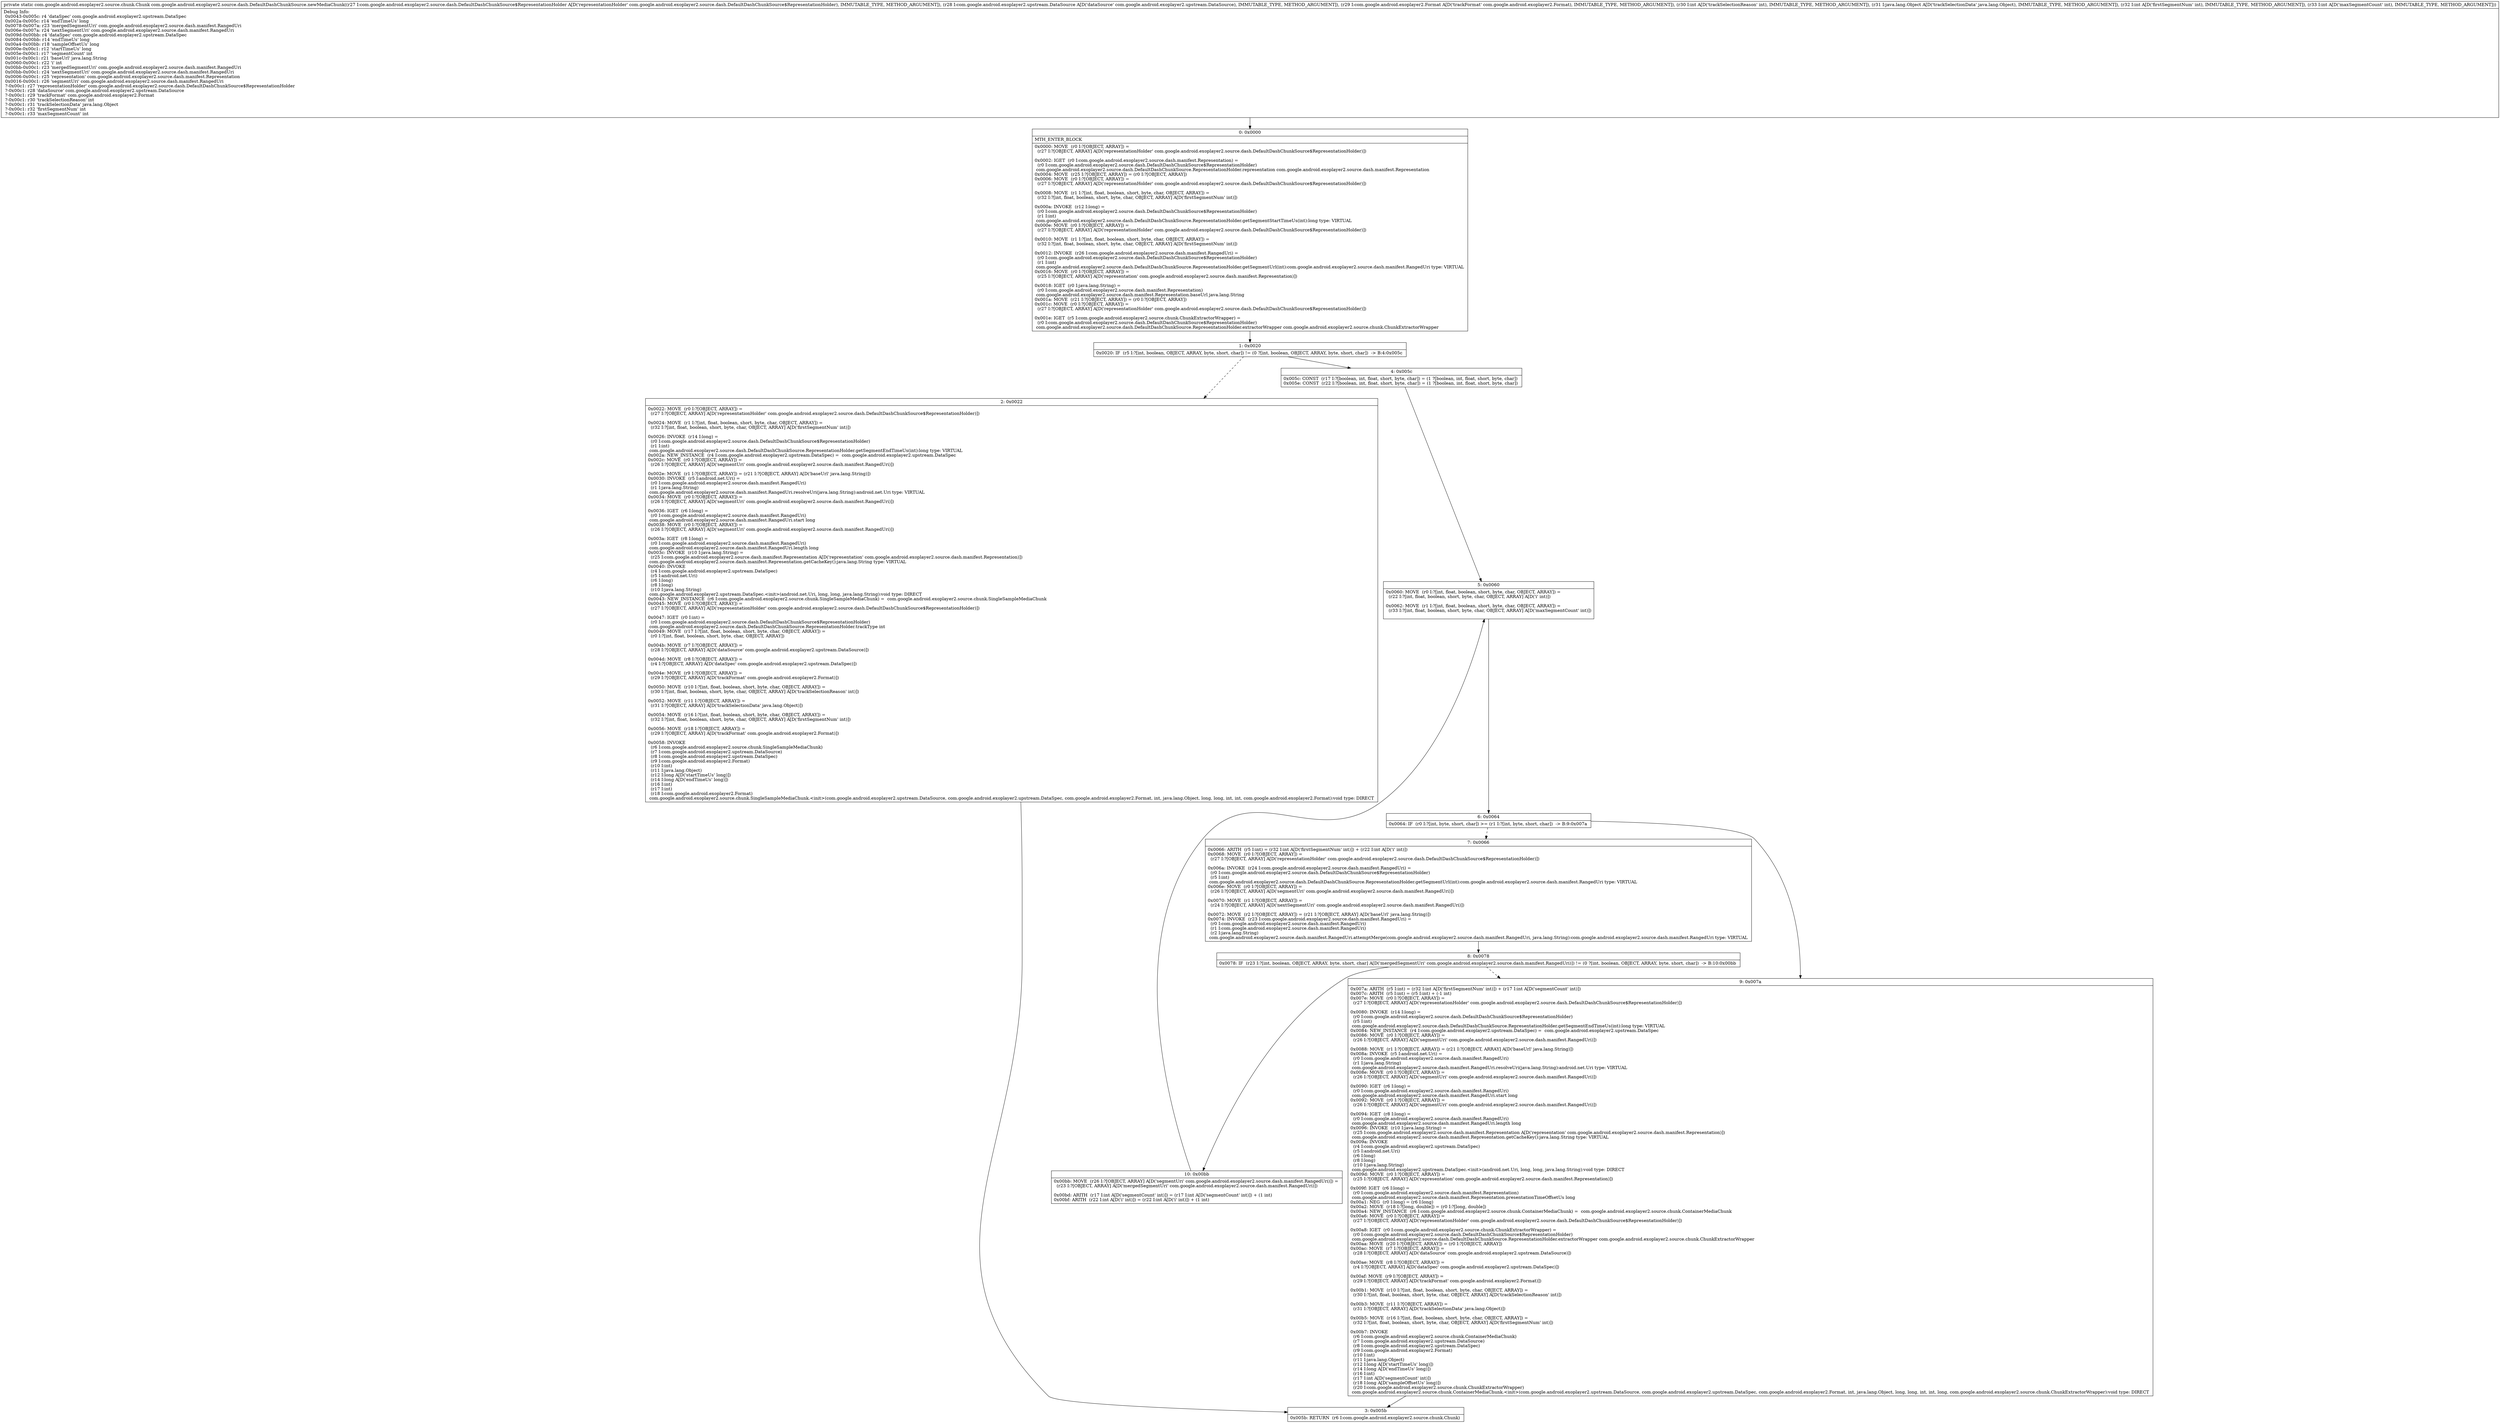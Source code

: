 digraph "CFG forcom.google.android.exoplayer2.source.dash.DefaultDashChunkSource.newMediaChunk(Lcom\/google\/android\/exoplayer2\/source\/dash\/DefaultDashChunkSource$RepresentationHolder;Lcom\/google\/android\/exoplayer2\/upstream\/DataSource;Lcom\/google\/android\/exoplayer2\/Format;ILjava\/lang\/Object;II)Lcom\/google\/android\/exoplayer2\/source\/chunk\/Chunk;" {
Node_0 [shape=record,label="{0\:\ 0x0000|MTH_ENTER_BLOCK\l|0x0000: MOVE  (r0 I:?[OBJECT, ARRAY]) = \l  (r27 I:?[OBJECT, ARRAY] A[D('representationHolder' com.google.android.exoplayer2.source.dash.DefaultDashChunkSource$RepresentationHolder)])\l \l0x0002: IGET  (r0 I:com.google.android.exoplayer2.source.dash.manifest.Representation) = \l  (r0 I:com.google.android.exoplayer2.source.dash.DefaultDashChunkSource$RepresentationHolder)\l com.google.android.exoplayer2.source.dash.DefaultDashChunkSource.RepresentationHolder.representation com.google.android.exoplayer2.source.dash.manifest.Representation \l0x0004: MOVE  (r25 I:?[OBJECT, ARRAY]) = (r0 I:?[OBJECT, ARRAY]) \l0x0006: MOVE  (r0 I:?[OBJECT, ARRAY]) = \l  (r27 I:?[OBJECT, ARRAY] A[D('representationHolder' com.google.android.exoplayer2.source.dash.DefaultDashChunkSource$RepresentationHolder)])\l \l0x0008: MOVE  (r1 I:?[int, float, boolean, short, byte, char, OBJECT, ARRAY]) = \l  (r32 I:?[int, float, boolean, short, byte, char, OBJECT, ARRAY] A[D('firstSegmentNum' int)])\l \l0x000a: INVOKE  (r12 I:long) = \l  (r0 I:com.google.android.exoplayer2.source.dash.DefaultDashChunkSource$RepresentationHolder)\l  (r1 I:int)\l com.google.android.exoplayer2.source.dash.DefaultDashChunkSource.RepresentationHolder.getSegmentStartTimeUs(int):long type: VIRTUAL \l0x000e: MOVE  (r0 I:?[OBJECT, ARRAY]) = \l  (r27 I:?[OBJECT, ARRAY] A[D('representationHolder' com.google.android.exoplayer2.source.dash.DefaultDashChunkSource$RepresentationHolder)])\l \l0x0010: MOVE  (r1 I:?[int, float, boolean, short, byte, char, OBJECT, ARRAY]) = \l  (r32 I:?[int, float, boolean, short, byte, char, OBJECT, ARRAY] A[D('firstSegmentNum' int)])\l \l0x0012: INVOKE  (r26 I:com.google.android.exoplayer2.source.dash.manifest.RangedUri) = \l  (r0 I:com.google.android.exoplayer2.source.dash.DefaultDashChunkSource$RepresentationHolder)\l  (r1 I:int)\l com.google.android.exoplayer2.source.dash.DefaultDashChunkSource.RepresentationHolder.getSegmentUrl(int):com.google.android.exoplayer2.source.dash.manifest.RangedUri type: VIRTUAL \l0x0016: MOVE  (r0 I:?[OBJECT, ARRAY]) = \l  (r25 I:?[OBJECT, ARRAY] A[D('representation' com.google.android.exoplayer2.source.dash.manifest.Representation)])\l \l0x0018: IGET  (r0 I:java.lang.String) = \l  (r0 I:com.google.android.exoplayer2.source.dash.manifest.Representation)\l com.google.android.exoplayer2.source.dash.manifest.Representation.baseUrl java.lang.String \l0x001a: MOVE  (r21 I:?[OBJECT, ARRAY]) = (r0 I:?[OBJECT, ARRAY]) \l0x001c: MOVE  (r0 I:?[OBJECT, ARRAY]) = \l  (r27 I:?[OBJECT, ARRAY] A[D('representationHolder' com.google.android.exoplayer2.source.dash.DefaultDashChunkSource$RepresentationHolder)])\l \l0x001e: IGET  (r5 I:com.google.android.exoplayer2.source.chunk.ChunkExtractorWrapper) = \l  (r0 I:com.google.android.exoplayer2.source.dash.DefaultDashChunkSource$RepresentationHolder)\l com.google.android.exoplayer2.source.dash.DefaultDashChunkSource.RepresentationHolder.extractorWrapper com.google.android.exoplayer2.source.chunk.ChunkExtractorWrapper \l}"];
Node_1 [shape=record,label="{1\:\ 0x0020|0x0020: IF  (r5 I:?[int, boolean, OBJECT, ARRAY, byte, short, char]) != (0 ?[int, boolean, OBJECT, ARRAY, byte, short, char])  \-\> B:4:0x005c \l}"];
Node_2 [shape=record,label="{2\:\ 0x0022|0x0022: MOVE  (r0 I:?[OBJECT, ARRAY]) = \l  (r27 I:?[OBJECT, ARRAY] A[D('representationHolder' com.google.android.exoplayer2.source.dash.DefaultDashChunkSource$RepresentationHolder)])\l \l0x0024: MOVE  (r1 I:?[int, float, boolean, short, byte, char, OBJECT, ARRAY]) = \l  (r32 I:?[int, float, boolean, short, byte, char, OBJECT, ARRAY] A[D('firstSegmentNum' int)])\l \l0x0026: INVOKE  (r14 I:long) = \l  (r0 I:com.google.android.exoplayer2.source.dash.DefaultDashChunkSource$RepresentationHolder)\l  (r1 I:int)\l com.google.android.exoplayer2.source.dash.DefaultDashChunkSource.RepresentationHolder.getSegmentEndTimeUs(int):long type: VIRTUAL \l0x002a: NEW_INSTANCE  (r4 I:com.google.android.exoplayer2.upstream.DataSpec) =  com.google.android.exoplayer2.upstream.DataSpec \l0x002c: MOVE  (r0 I:?[OBJECT, ARRAY]) = \l  (r26 I:?[OBJECT, ARRAY] A[D('segmentUri' com.google.android.exoplayer2.source.dash.manifest.RangedUri)])\l \l0x002e: MOVE  (r1 I:?[OBJECT, ARRAY]) = (r21 I:?[OBJECT, ARRAY] A[D('baseUrl' java.lang.String)]) \l0x0030: INVOKE  (r5 I:android.net.Uri) = \l  (r0 I:com.google.android.exoplayer2.source.dash.manifest.RangedUri)\l  (r1 I:java.lang.String)\l com.google.android.exoplayer2.source.dash.manifest.RangedUri.resolveUri(java.lang.String):android.net.Uri type: VIRTUAL \l0x0034: MOVE  (r0 I:?[OBJECT, ARRAY]) = \l  (r26 I:?[OBJECT, ARRAY] A[D('segmentUri' com.google.android.exoplayer2.source.dash.manifest.RangedUri)])\l \l0x0036: IGET  (r6 I:long) = \l  (r0 I:com.google.android.exoplayer2.source.dash.manifest.RangedUri)\l com.google.android.exoplayer2.source.dash.manifest.RangedUri.start long \l0x0038: MOVE  (r0 I:?[OBJECT, ARRAY]) = \l  (r26 I:?[OBJECT, ARRAY] A[D('segmentUri' com.google.android.exoplayer2.source.dash.manifest.RangedUri)])\l \l0x003a: IGET  (r8 I:long) = \l  (r0 I:com.google.android.exoplayer2.source.dash.manifest.RangedUri)\l com.google.android.exoplayer2.source.dash.manifest.RangedUri.length long \l0x003c: INVOKE  (r10 I:java.lang.String) = \l  (r25 I:com.google.android.exoplayer2.source.dash.manifest.Representation A[D('representation' com.google.android.exoplayer2.source.dash.manifest.Representation)])\l com.google.android.exoplayer2.source.dash.manifest.Representation.getCacheKey():java.lang.String type: VIRTUAL \l0x0040: INVOKE  \l  (r4 I:com.google.android.exoplayer2.upstream.DataSpec)\l  (r5 I:android.net.Uri)\l  (r6 I:long)\l  (r8 I:long)\l  (r10 I:java.lang.String)\l com.google.android.exoplayer2.upstream.DataSpec.\<init\>(android.net.Uri, long, long, java.lang.String):void type: DIRECT \l0x0043: NEW_INSTANCE  (r6 I:com.google.android.exoplayer2.source.chunk.SingleSampleMediaChunk) =  com.google.android.exoplayer2.source.chunk.SingleSampleMediaChunk \l0x0045: MOVE  (r0 I:?[OBJECT, ARRAY]) = \l  (r27 I:?[OBJECT, ARRAY] A[D('representationHolder' com.google.android.exoplayer2.source.dash.DefaultDashChunkSource$RepresentationHolder)])\l \l0x0047: IGET  (r0 I:int) = \l  (r0 I:com.google.android.exoplayer2.source.dash.DefaultDashChunkSource$RepresentationHolder)\l com.google.android.exoplayer2.source.dash.DefaultDashChunkSource.RepresentationHolder.trackType int \l0x0049: MOVE  (r17 I:?[int, float, boolean, short, byte, char, OBJECT, ARRAY]) = \l  (r0 I:?[int, float, boolean, short, byte, char, OBJECT, ARRAY])\l \l0x004b: MOVE  (r7 I:?[OBJECT, ARRAY]) = \l  (r28 I:?[OBJECT, ARRAY] A[D('dataSource' com.google.android.exoplayer2.upstream.DataSource)])\l \l0x004d: MOVE  (r8 I:?[OBJECT, ARRAY]) = \l  (r4 I:?[OBJECT, ARRAY] A[D('dataSpec' com.google.android.exoplayer2.upstream.DataSpec)])\l \l0x004e: MOVE  (r9 I:?[OBJECT, ARRAY]) = \l  (r29 I:?[OBJECT, ARRAY] A[D('trackFormat' com.google.android.exoplayer2.Format)])\l \l0x0050: MOVE  (r10 I:?[int, float, boolean, short, byte, char, OBJECT, ARRAY]) = \l  (r30 I:?[int, float, boolean, short, byte, char, OBJECT, ARRAY] A[D('trackSelectionReason' int)])\l \l0x0052: MOVE  (r11 I:?[OBJECT, ARRAY]) = \l  (r31 I:?[OBJECT, ARRAY] A[D('trackSelectionData' java.lang.Object)])\l \l0x0054: MOVE  (r16 I:?[int, float, boolean, short, byte, char, OBJECT, ARRAY]) = \l  (r32 I:?[int, float, boolean, short, byte, char, OBJECT, ARRAY] A[D('firstSegmentNum' int)])\l \l0x0056: MOVE  (r18 I:?[OBJECT, ARRAY]) = \l  (r29 I:?[OBJECT, ARRAY] A[D('trackFormat' com.google.android.exoplayer2.Format)])\l \l0x0058: INVOKE  \l  (r6 I:com.google.android.exoplayer2.source.chunk.SingleSampleMediaChunk)\l  (r7 I:com.google.android.exoplayer2.upstream.DataSource)\l  (r8 I:com.google.android.exoplayer2.upstream.DataSpec)\l  (r9 I:com.google.android.exoplayer2.Format)\l  (r10 I:int)\l  (r11 I:java.lang.Object)\l  (r12 I:long A[D('startTimeUs' long)])\l  (r14 I:long A[D('endTimeUs' long)])\l  (r16 I:int)\l  (r17 I:int)\l  (r18 I:com.google.android.exoplayer2.Format)\l com.google.android.exoplayer2.source.chunk.SingleSampleMediaChunk.\<init\>(com.google.android.exoplayer2.upstream.DataSource, com.google.android.exoplayer2.upstream.DataSpec, com.google.android.exoplayer2.Format, int, java.lang.Object, long, long, int, int, com.google.android.exoplayer2.Format):void type: DIRECT \l}"];
Node_3 [shape=record,label="{3\:\ 0x005b|0x005b: RETURN  (r6 I:com.google.android.exoplayer2.source.chunk.Chunk) \l}"];
Node_4 [shape=record,label="{4\:\ 0x005c|0x005c: CONST  (r17 I:?[boolean, int, float, short, byte, char]) = (1 ?[boolean, int, float, short, byte, char]) \l0x005e: CONST  (r22 I:?[boolean, int, float, short, byte, char]) = (1 ?[boolean, int, float, short, byte, char]) \l}"];
Node_5 [shape=record,label="{5\:\ 0x0060|0x0060: MOVE  (r0 I:?[int, float, boolean, short, byte, char, OBJECT, ARRAY]) = \l  (r22 I:?[int, float, boolean, short, byte, char, OBJECT, ARRAY] A[D('i' int)])\l \l0x0062: MOVE  (r1 I:?[int, float, boolean, short, byte, char, OBJECT, ARRAY]) = \l  (r33 I:?[int, float, boolean, short, byte, char, OBJECT, ARRAY] A[D('maxSegmentCount' int)])\l \l}"];
Node_6 [shape=record,label="{6\:\ 0x0064|0x0064: IF  (r0 I:?[int, byte, short, char]) \>= (r1 I:?[int, byte, short, char])  \-\> B:9:0x007a \l}"];
Node_7 [shape=record,label="{7\:\ 0x0066|0x0066: ARITH  (r5 I:int) = (r32 I:int A[D('firstSegmentNum' int)]) + (r22 I:int A[D('i' int)]) \l0x0068: MOVE  (r0 I:?[OBJECT, ARRAY]) = \l  (r27 I:?[OBJECT, ARRAY] A[D('representationHolder' com.google.android.exoplayer2.source.dash.DefaultDashChunkSource$RepresentationHolder)])\l \l0x006a: INVOKE  (r24 I:com.google.android.exoplayer2.source.dash.manifest.RangedUri) = \l  (r0 I:com.google.android.exoplayer2.source.dash.DefaultDashChunkSource$RepresentationHolder)\l  (r5 I:int)\l com.google.android.exoplayer2.source.dash.DefaultDashChunkSource.RepresentationHolder.getSegmentUrl(int):com.google.android.exoplayer2.source.dash.manifest.RangedUri type: VIRTUAL \l0x006e: MOVE  (r0 I:?[OBJECT, ARRAY]) = \l  (r26 I:?[OBJECT, ARRAY] A[D('segmentUri' com.google.android.exoplayer2.source.dash.manifest.RangedUri)])\l \l0x0070: MOVE  (r1 I:?[OBJECT, ARRAY]) = \l  (r24 I:?[OBJECT, ARRAY] A[D('nextSegmentUri' com.google.android.exoplayer2.source.dash.manifest.RangedUri)])\l \l0x0072: MOVE  (r2 I:?[OBJECT, ARRAY]) = (r21 I:?[OBJECT, ARRAY] A[D('baseUrl' java.lang.String)]) \l0x0074: INVOKE  (r23 I:com.google.android.exoplayer2.source.dash.manifest.RangedUri) = \l  (r0 I:com.google.android.exoplayer2.source.dash.manifest.RangedUri)\l  (r1 I:com.google.android.exoplayer2.source.dash.manifest.RangedUri)\l  (r2 I:java.lang.String)\l com.google.android.exoplayer2.source.dash.manifest.RangedUri.attemptMerge(com.google.android.exoplayer2.source.dash.manifest.RangedUri, java.lang.String):com.google.android.exoplayer2.source.dash.manifest.RangedUri type: VIRTUAL \l}"];
Node_8 [shape=record,label="{8\:\ 0x0078|0x0078: IF  (r23 I:?[int, boolean, OBJECT, ARRAY, byte, short, char] A[D('mergedSegmentUri' com.google.android.exoplayer2.source.dash.manifest.RangedUri)]) != (0 ?[int, boolean, OBJECT, ARRAY, byte, short, char])  \-\> B:10:0x00bb \l}"];
Node_9 [shape=record,label="{9\:\ 0x007a|0x007a: ARITH  (r5 I:int) = (r32 I:int A[D('firstSegmentNum' int)]) + (r17 I:int A[D('segmentCount' int)]) \l0x007c: ARITH  (r5 I:int) = (r5 I:int) + (\-1 int) \l0x007e: MOVE  (r0 I:?[OBJECT, ARRAY]) = \l  (r27 I:?[OBJECT, ARRAY] A[D('representationHolder' com.google.android.exoplayer2.source.dash.DefaultDashChunkSource$RepresentationHolder)])\l \l0x0080: INVOKE  (r14 I:long) = \l  (r0 I:com.google.android.exoplayer2.source.dash.DefaultDashChunkSource$RepresentationHolder)\l  (r5 I:int)\l com.google.android.exoplayer2.source.dash.DefaultDashChunkSource.RepresentationHolder.getSegmentEndTimeUs(int):long type: VIRTUAL \l0x0084: NEW_INSTANCE  (r4 I:com.google.android.exoplayer2.upstream.DataSpec) =  com.google.android.exoplayer2.upstream.DataSpec \l0x0086: MOVE  (r0 I:?[OBJECT, ARRAY]) = \l  (r26 I:?[OBJECT, ARRAY] A[D('segmentUri' com.google.android.exoplayer2.source.dash.manifest.RangedUri)])\l \l0x0088: MOVE  (r1 I:?[OBJECT, ARRAY]) = (r21 I:?[OBJECT, ARRAY] A[D('baseUrl' java.lang.String)]) \l0x008a: INVOKE  (r5 I:android.net.Uri) = \l  (r0 I:com.google.android.exoplayer2.source.dash.manifest.RangedUri)\l  (r1 I:java.lang.String)\l com.google.android.exoplayer2.source.dash.manifest.RangedUri.resolveUri(java.lang.String):android.net.Uri type: VIRTUAL \l0x008e: MOVE  (r0 I:?[OBJECT, ARRAY]) = \l  (r26 I:?[OBJECT, ARRAY] A[D('segmentUri' com.google.android.exoplayer2.source.dash.manifest.RangedUri)])\l \l0x0090: IGET  (r6 I:long) = \l  (r0 I:com.google.android.exoplayer2.source.dash.manifest.RangedUri)\l com.google.android.exoplayer2.source.dash.manifest.RangedUri.start long \l0x0092: MOVE  (r0 I:?[OBJECT, ARRAY]) = \l  (r26 I:?[OBJECT, ARRAY] A[D('segmentUri' com.google.android.exoplayer2.source.dash.manifest.RangedUri)])\l \l0x0094: IGET  (r8 I:long) = \l  (r0 I:com.google.android.exoplayer2.source.dash.manifest.RangedUri)\l com.google.android.exoplayer2.source.dash.manifest.RangedUri.length long \l0x0096: INVOKE  (r10 I:java.lang.String) = \l  (r25 I:com.google.android.exoplayer2.source.dash.manifest.Representation A[D('representation' com.google.android.exoplayer2.source.dash.manifest.Representation)])\l com.google.android.exoplayer2.source.dash.manifest.Representation.getCacheKey():java.lang.String type: VIRTUAL \l0x009a: INVOKE  \l  (r4 I:com.google.android.exoplayer2.upstream.DataSpec)\l  (r5 I:android.net.Uri)\l  (r6 I:long)\l  (r8 I:long)\l  (r10 I:java.lang.String)\l com.google.android.exoplayer2.upstream.DataSpec.\<init\>(android.net.Uri, long, long, java.lang.String):void type: DIRECT \l0x009d: MOVE  (r0 I:?[OBJECT, ARRAY]) = \l  (r25 I:?[OBJECT, ARRAY] A[D('representation' com.google.android.exoplayer2.source.dash.manifest.Representation)])\l \l0x009f: IGET  (r6 I:long) = \l  (r0 I:com.google.android.exoplayer2.source.dash.manifest.Representation)\l com.google.android.exoplayer2.source.dash.manifest.Representation.presentationTimeOffsetUs long \l0x00a1: NEG  (r0 I:long) = (r6 I:long) \l0x00a2: MOVE  (r18 I:?[long, double]) = (r0 I:?[long, double]) \l0x00a4: NEW_INSTANCE  (r6 I:com.google.android.exoplayer2.source.chunk.ContainerMediaChunk) =  com.google.android.exoplayer2.source.chunk.ContainerMediaChunk \l0x00a6: MOVE  (r0 I:?[OBJECT, ARRAY]) = \l  (r27 I:?[OBJECT, ARRAY] A[D('representationHolder' com.google.android.exoplayer2.source.dash.DefaultDashChunkSource$RepresentationHolder)])\l \l0x00a8: IGET  (r0 I:com.google.android.exoplayer2.source.chunk.ChunkExtractorWrapper) = \l  (r0 I:com.google.android.exoplayer2.source.dash.DefaultDashChunkSource$RepresentationHolder)\l com.google.android.exoplayer2.source.dash.DefaultDashChunkSource.RepresentationHolder.extractorWrapper com.google.android.exoplayer2.source.chunk.ChunkExtractorWrapper \l0x00aa: MOVE  (r20 I:?[OBJECT, ARRAY]) = (r0 I:?[OBJECT, ARRAY]) \l0x00ac: MOVE  (r7 I:?[OBJECT, ARRAY]) = \l  (r28 I:?[OBJECT, ARRAY] A[D('dataSource' com.google.android.exoplayer2.upstream.DataSource)])\l \l0x00ae: MOVE  (r8 I:?[OBJECT, ARRAY]) = \l  (r4 I:?[OBJECT, ARRAY] A[D('dataSpec' com.google.android.exoplayer2.upstream.DataSpec)])\l \l0x00af: MOVE  (r9 I:?[OBJECT, ARRAY]) = \l  (r29 I:?[OBJECT, ARRAY] A[D('trackFormat' com.google.android.exoplayer2.Format)])\l \l0x00b1: MOVE  (r10 I:?[int, float, boolean, short, byte, char, OBJECT, ARRAY]) = \l  (r30 I:?[int, float, boolean, short, byte, char, OBJECT, ARRAY] A[D('trackSelectionReason' int)])\l \l0x00b3: MOVE  (r11 I:?[OBJECT, ARRAY]) = \l  (r31 I:?[OBJECT, ARRAY] A[D('trackSelectionData' java.lang.Object)])\l \l0x00b5: MOVE  (r16 I:?[int, float, boolean, short, byte, char, OBJECT, ARRAY]) = \l  (r32 I:?[int, float, boolean, short, byte, char, OBJECT, ARRAY] A[D('firstSegmentNum' int)])\l \l0x00b7: INVOKE  \l  (r6 I:com.google.android.exoplayer2.source.chunk.ContainerMediaChunk)\l  (r7 I:com.google.android.exoplayer2.upstream.DataSource)\l  (r8 I:com.google.android.exoplayer2.upstream.DataSpec)\l  (r9 I:com.google.android.exoplayer2.Format)\l  (r10 I:int)\l  (r11 I:java.lang.Object)\l  (r12 I:long A[D('startTimeUs' long)])\l  (r14 I:long A[D('endTimeUs' long)])\l  (r16 I:int)\l  (r17 I:int A[D('segmentCount' int)])\l  (r18 I:long A[D('sampleOffsetUs' long)])\l  (r20 I:com.google.android.exoplayer2.source.chunk.ChunkExtractorWrapper)\l com.google.android.exoplayer2.source.chunk.ContainerMediaChunk.\<init\>(com.google.android.exoplayer2.upstream.DataSource, com.google.android.exoplayer2.upstream.DataSpec, com.google.android.exoplayer2.Format, int, java.lang.Object, long, long, int, int, long, com.google.android.exoplayer2.source.chunk.ChunkExtractorWrapper):void type: DIRECT \l}"];
Node_10 [shape=record,label="{10\:\ 0x00bb|0x00bb: MOVE  (r26 I:?[OBJECT, ARRAY] A[D('segmentUri' com.google.android.exoplayer2.source.dash.manifest.RangedUri)]) = \l  (r23 I:?[OBJECT, ARRAY] A[D('mergedSegmentUri' com.google.android.exoplayer2.source.dash.manifest.RangedUri)])\l \l0x00bd: ARITH  (r17 I:int A[D('segmentCount' int)]) = (r17 I:int A[D('segmentCount' int)]) + (1 int) \l0x00bf: ARITH  (r22 I:int A[D('i' int)]) = (r22 I:int A[D('i' int)]) + (1 int) \l}"];
MethodNode[shape=record,label="{private static com.google.android.exoplayer2.source.chunk.Chunk com.google.android.exoplayer2.source.dash.DefaultDashChunkSource.newMediaChunk((r27 I:com.google.android.exoplayer2.source.dash.DefaultDashChunkSource$RepresentationHolder A[D('representationHolder' com.google.android.exoplayer2.source.dash.DefaultDashChunkSource$RepresentationHolder), IMMUTABLE_TYPE, METHOD_ARGUMENT]), (r28 I:com.google.android.exoplayer2.upstream.DataSource A[D('dataSource' com.google.android.exoplayer2.upstream.DataSource), IMMUTABLE_TYPE, METHOD_ARGUMENT]), (r29 I:com.google.android.exoplayer2.Format A[D('trackFormat' com.google.android.exoplayer2.Format), IMMUTABLE_TYPE, METHOD_ARGUMENT]), (r30 I:int A[D('trackSelectionReason' int), IMMUTABLE_TYPE, METHOD_ARGUMENT]), (r31 I:java.lang.Object A[D('trackSelectionData' java.lang.Object), IMMUTABLE_TYPE, METHOD_ARGUMENT]), (r32 I:int A[D('firstSegmentNum' int), IMMUTABLE_TYPE, METHOD_ARGUMENT]), (r33 I:int A[D('maxSegmentCount' int), IMMUTABLE_TYPE, METHOD_ARGUMENT]))  | Debug Info:\l  0x0043\-0x005c: r4 'dataSpec' com.google.android.exoplayer2.upstream.DataSpec\l  0x002a\-0x005c: r14 'endTimeUs' long\l  0x0078\-0x007a: r23 'mergedSegmentUri' com.google.android.exoplayer2.source.dash.manifest.RangedUri\l  0x006e\-0x007a: r24 'nextSegmentUri' com.google.android.exoplayer2.source.dash.manifest.RangedUri\l  0x009d\-0x00bb: r4 'dataSpec' com.google.android.exoplayer2.upstream.DataSpec\l  0x0084\-0x00bb: r14 'endTimeUs' long\l  0x00a4\-0x00bb: r18 'sampleOffsetUs' long\l  0x000e\-0x00c1: r12 'startTimeUs' long\l  0x005e\-0x00c1: r17 'segmentCount' int\l  0x001c\-0x00c1: r21 'baseUrl' java.lang.String\l  0x0060\-0x00c1: r22 'i' int\l  0x00bb\-0x00c1: r23 'mergedSegmentUri' com.google.android.exoplayer2.source.dash.manifest.RangedUri\l  0x00bb\-0x00c1: r24 'nextSegmentUri' com.google.android.exoplayer2.source.dash.manifest.RangedUri\l  0x0006\-0x00c1: r25 'representation' com.google.android.exoplayer2.source.dash.manifest.Representation\l  0x0016\-0x00c1: r26 'segmentUri' com.google.android.exoplayer2.source.dash.manifest.RangedUri\l  ?\-0x00c1: r27 'representationHolder' com.google.android.exoplayer2.source.dash.DefaultDashChunkSource$RepresentationHolder\l  ?\-0x00c1: r28 'dataSource' com.google.android.exoplayer2.upstream.DataSource\l  ?\-0x00c1: r29 'trackFormat' com.google.android.exoplayer2.Format\l  ?\-0x00c1: r30 'trackSelectionReason' int\l  ?\-0x00c1: r31 'trackSelectionData' java.lang.Object\l  ?\-0x00c1: r32 'firstSegmentNum' int\l  ?\-0x00c1: r33 'maxSegmentCount' int\l}"];
MethodNode -> Node_0;
Node_0 -> Node_1;
Node_1 -> Node_2[style=dashed];
Node_1 -> Node_4;
Node_2 -> Node_3;
Node_4 -> Node_5;
Node_5 -> Node_6;
Node_6 -> Node_7[style=dashed];
Node_6 -> Node_9;
Node_7 -> Node_8;
Node_8 -> Node_9[style=dashed];
Node_8 -> Node_10;
Node_9 -> Node_3;
Node_10 -> Node_5;
}

